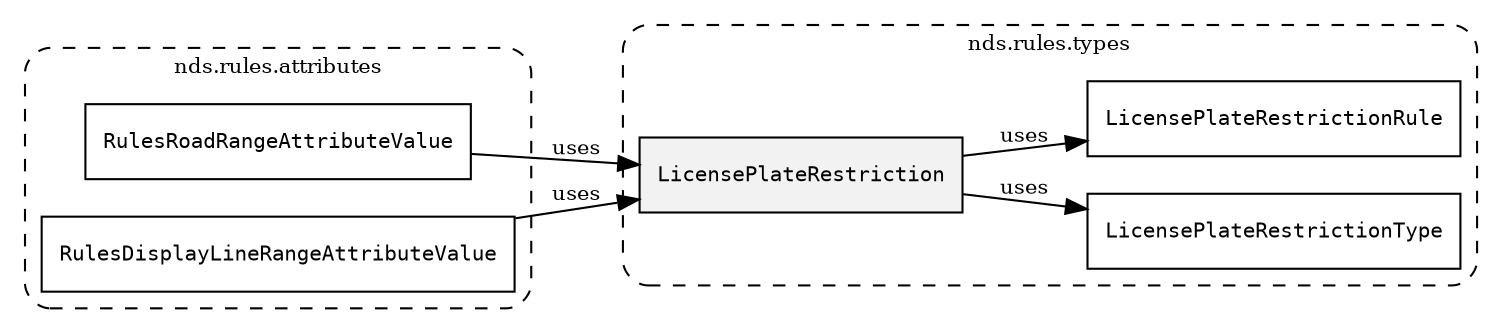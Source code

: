 /**
 * This dot file creates symbol collaboration diagram for LicensePlateRestriction.
 */
digraph ZSERIO
{
    node [shape=box, fontsize=10];
    rankdir="LR";
    fontsize=10;
    tooltip="LicensePlateRestriction collaboration diagram";

    subgraph "cluster_nds.rules.types"
    {
        style="dashed, rounded";
        label="nds.rules.types";
        tooltip="Package nds.rules.types";
        href="../../../content/packages/nds.rules.types.html#Package-nds-rules-types";
        target="_parent";

        "LicensePlateRestriction" [style="filled", fillcolor="#0000000D", target="_parent", label=<<font face="monospace"><table align="center" border="0" cellspacing="0" cellpadding="0"><tr><td href="../../../content/packages/nds.rules.types.html#Structure-LicensePlateRestriction" title="Structure defined in nds.rules.types">LicensePlateRestriction</td></tr></table></font>>];
        "LicensePlateRestrictionType" [target="_parent", label=<<font face="monospace"><table align="center" border="0" cellspacing="0" cellpadding="0"><tr><td href="../../../content/packages/nds.rules.types.html#Enum-LicensePlateRestrictionType" title="Enum defined in nds.rules.types">LicensePlateRestrictionType</td></tr></table></font>>];
        "LicensePlateRestrictionRule" [target="_parent", label=<<font face="monospace"><table align="center" border="0" cellspacing="0" cellpadding="0"><tr><td href="../../../content/packages/nds.rules.types.html#Structure-LicensePlateRestrictionRule" title="Structure defined in nds.rules.types">LicensePlateRestrictionRule</td></tr></table></font>>];
    }

    subgraph "cluster_nds.rules.attributes"
    {
        style="dashed, rounded";
        label="nds.rules.attributes";
        tooltip="Package nds.rules.attributes";
        href="../../../content/packages/nds.rules.attributes.html#Package-nds-rules-attributes";
        target="_parent";

        "RulesRoadRangeAttributeValue" [target="_parent", label=<<font face="monospace"><table align="center" border="0" cellspacing="0" cellpadding="0"><tr><td href="../../../content/packages/nds.rules.attributes.html#Choice-RulesRoadRangeAttributeValue" title="Choice defined in nds.rules.attributes">RulesRoadRangeAttributeValue</td></tr></table></font>>];
        "RulesDisplayLineRangeAttributeValue" [target="_parent", label=<<font face="monospace"><table align="center" border="0" cellspacing="0" cellpadding="0"><tr><td href="../../../content/packages/nds.rules.attributes.html#Choice-RulesDisplayLineRangeAttributeValue" title="Choice defined in nds.rules.attributes">RulesDisplayLineRangeAttributeValue</td></tr></table></font>>];
    }

    "LicensePlateRestriction" -> "LicensePlateRestrictionType" [label="uses", fontsize=10];
    "LicensePlateRestriction" -> "LicensePlateRestrictionRule" [label="uses", fontsize=10];
    "RulesRoadRangeAttributeValue" -> "LicensePlateRestriction" [label="uses", fontsize=10];
    "RulesDisplayLineRangeAttributeValue" -> "LicensePlateRestriction" [label="uses", fontsize=10];
}
